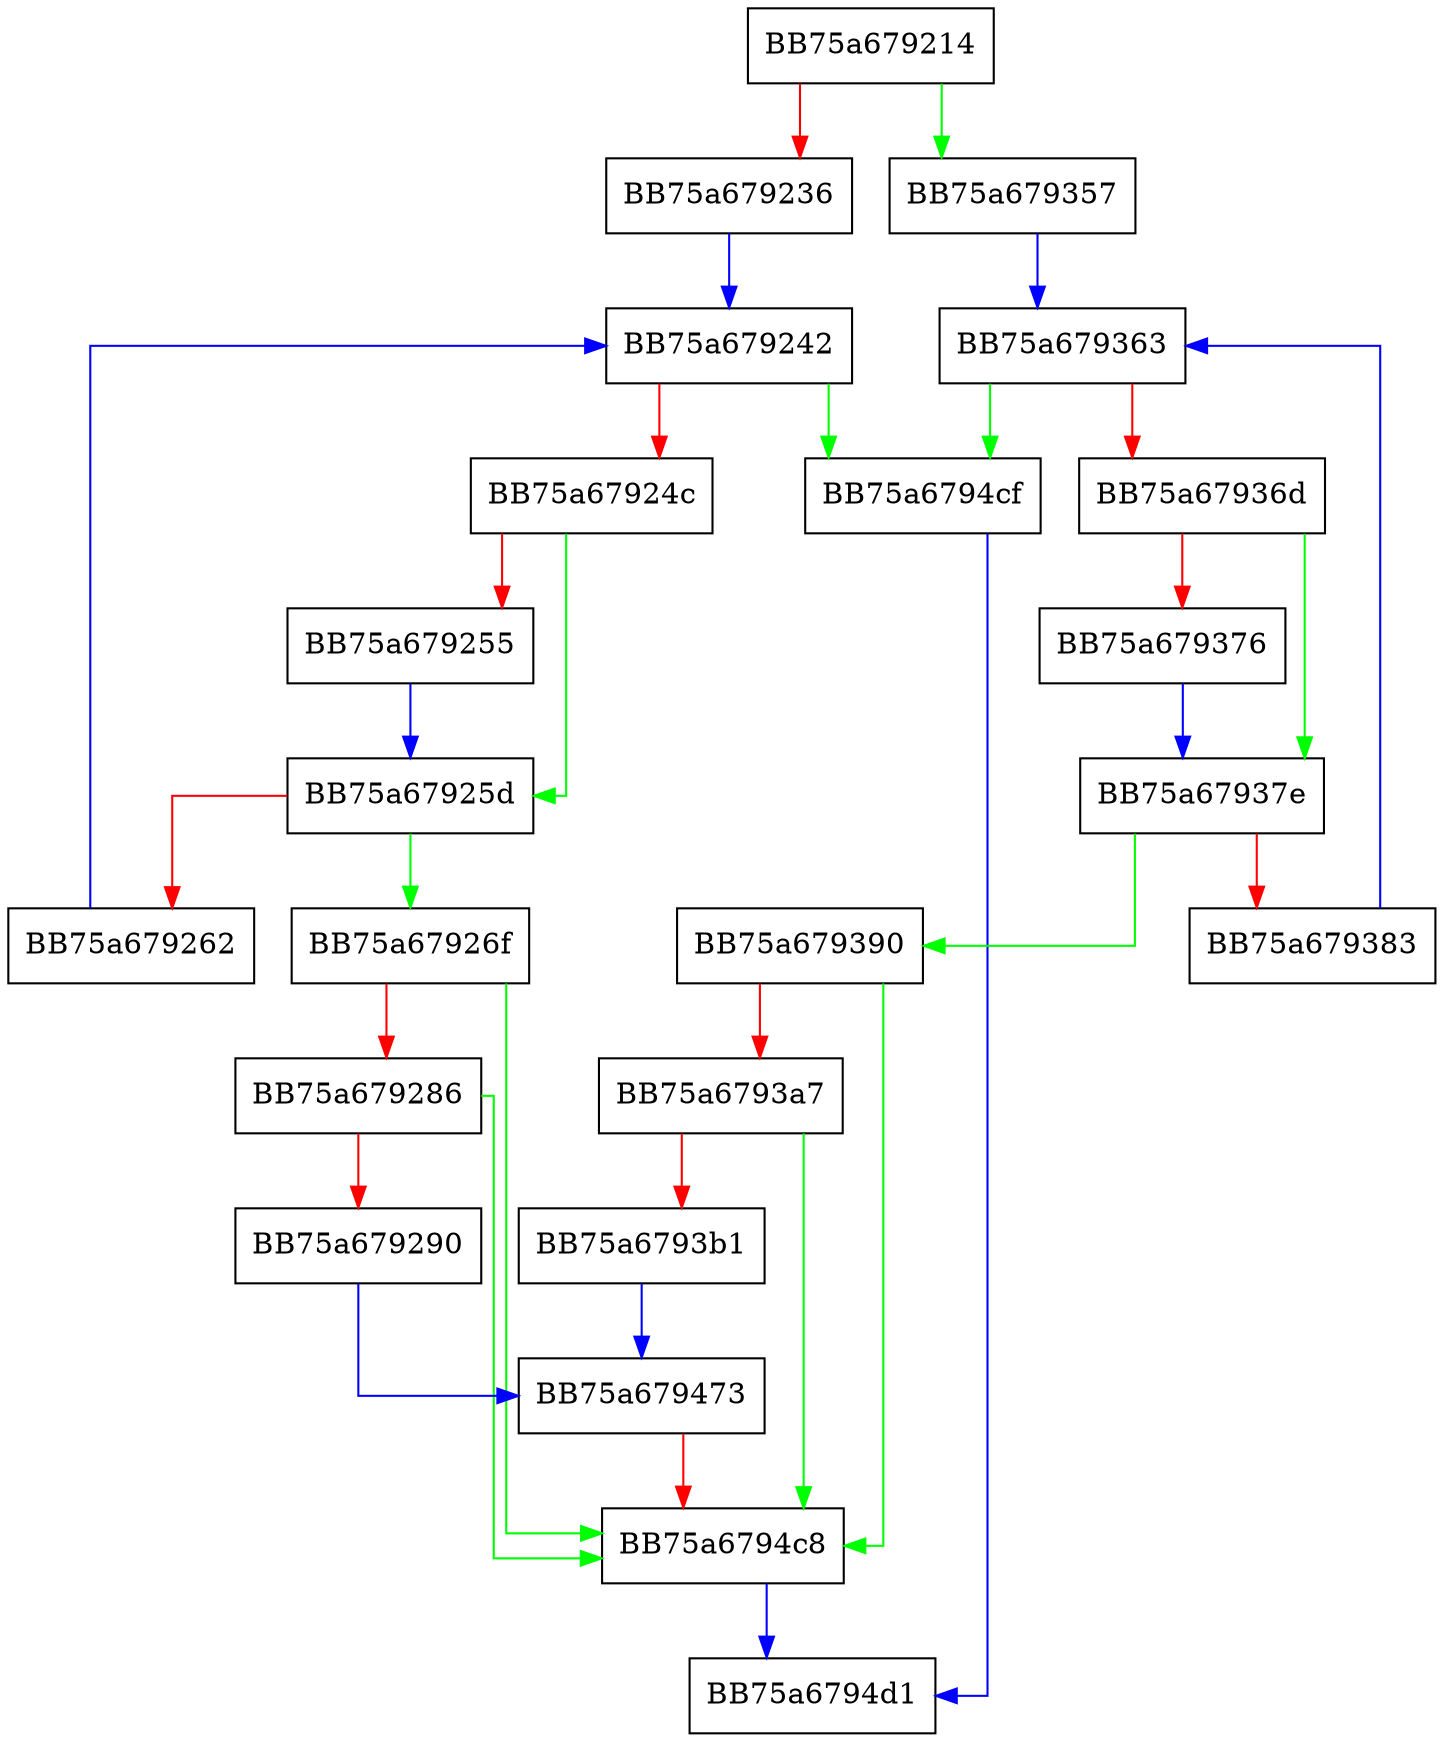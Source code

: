 digraph VerifyOutdatedCaller {
  node [shape="box"];
  graph [splines=ortho];
  BB75a679214 -> BB75a679357 [color="green"];
  BB75a679214 -> BB75a679236 [color="red"];
  BB75a679236 -> BB75a679242 [color="blue"];
  BB75a679242 -> BB75a6794cf [color="green"];
  BB75a679242 -> BB75a67924c [color="red"];
  BB75a67924c -> BB75a67925d [color="green"];
  BB75a67924c -> BB75a679255 [color="red"];
  BB75a679255 -> BB75a67925d [color="blue"];
  BB75a67925d -> BB75a67926f [color="green"];
  BB75a67925d -> BB75a679262 [color="red"];
  BB75a679262 -> BB75a679242 [color="blue"];
  BB75a67926f -> BB75a6794c8 [color="green"];
  BB75a67926f -> BB75a679286 [color="red"];
  BB75a679286 -> BB75a6794c8 [color="green"];
  BB75a679286 -> BB75a679290 [color="red"];
  BB75a679290 -> BB75a679473 [color="blue"];
  BB75a679357 -> BB75a679363 [color="blue"];
  BB75a679363 -> BB75a6794cf [color="green"];
  BB75a679363 -> BB75a67936d [color="red"];
  BB75a67936d -> BB75a67937e [color="green"];
  BB75a67936d -> BB75a679376 [color="red"];
  BB75a679376 -> BB75a67937e [color="blue"];
  BB75a67937e -> BB75a679390 [color="green"];
  BB75a67937e -> BB75a679383 [color="red"];
  BB75a679383 -> BB75a679363 [color="blue"];
  BB75a679390 -> BB75a6794c8 [color="green"];
  BB75a679390 -> BB75a6793a7 [color="red"];
  BB75a6793a7 -> BB75a6794c8 [color="green"];
  BB75a6793a7 -> BB75a6793b1 [color="red"];
  BB75a6793b1 -> BB75a679473 [color="blue"];
  BB75a679473 -> BB75a6794c8 [color="red"];
  BB75a6794c8 -> BB75a6794d1 [color="blue"];
  BB75a6794cf -> BB75a6794d1 [color="blue"];
}